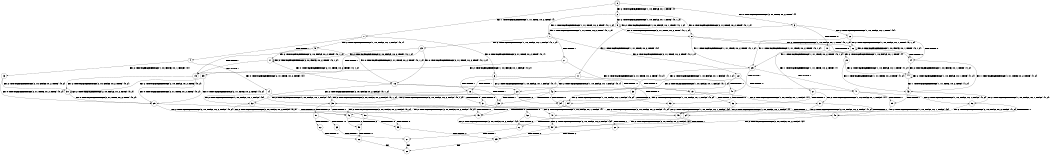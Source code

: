 digraph BCG {
size = "7, 10.5";
center = TRUE;
node [shape = circle];
0 [peripheries = 2];
0 -> 1 [label = "EX !1 !ATOMIC_EXCH_BRANCH (1, +1, TRUE, +0, 2, TRUE) !{}"];
0 -> 2 [label = "EX !2 !ATOMIC_EXCH_BRANCH (1, +0, FALSE, +0, 1, TRUE) !{}"];
0 -> 3 [label = "EX !0 !ATOMIC_EXCH_BRANCH (2, +1, TRUE, +0, 2, TRUE) !{}"];
1 -> 4 [label = "TERMINATE !1"];
1 -> 5 [label = "EX !2 !ATOMIC_EXCH_BRANCH (1, +0, FALSE, +0, 1, FALSE) !{0, 1}"];
1 -> 6 [label = "EX !0 !ATOMIC_EXCH_BRANCH (2, +1, TRUE, +0, 2, TRUE) !{0, 1}"];
2 -> 7 [label = "EX !1 !ATOMIC_EXCH_BRANCH (1, +1, TRUE, +0, 2, TRUE) !{0, 1, 2}"];
2 -> 8 [label = "EX !0 !ATOMIC_EXCH_BRANCH (2, +1, TRUE, +0, 2, TRUE) !{0, 1, 2}"];
2 -> 9 [label = "EX !2 !ATOMIC_EXCH_BRANCH (1, +0, FALSE, +0, 1, TRUE) !{0, 1, 2}"];
3 -> 10 [label = "TERMINATE !0"];
3 -> 11 [label = "EX !1 !ATOMIC_EXCH_BRANCH (1, +1, TRUE, +0, 2, TRUE) !{0}"];
3 -> 12 [label = "EX !2 !ATOMIC_EXCH_BRANCH (1, +0, FALSE, +0, 1, TRUE) !{0}"];
4 -> 13 [label = "EX !2 !ATOMIC_EXCH_BRANCH (1, +0, FALSE, +0, 1, FALSE) !{0}"];
4 -> 14 [label = "EX !0 !ATOMIC_EXCH_BRANCH (2, +1, TRUE, +0, 2, TRUE) !{0}"];
5 -> 15 [label = "TERMINATE !1"];
5 -> 16 [label = "EX !0 !ATOMIC_EXCH_BRANCH (2, +1, TRUE, +0, 2, TRUE) !{0, 1, 2}"];
5 -> 17 [label = "EX !2 !ATOMIC_EXCH_BRANCH (2, +0, FALSE, +0, 2, TRUE) !{0, 1, 2}"];
6 -> 18 [label = "TERMINATE !1"];
6 -> 19 [label = "TERMINATE !0"];
6 -> 20 [label = "EX !2 !ATOMIC_EXCH_BRANCH (1, +0, FALSE, +0, 1, FALSE) !{0, 1}"];
7 -> 21 [label = "TERMINATE !1"];
7 -> 22 [label = "EX !0 !ATOMIC_EXCH_BRANCH (2, +1, TRUE, +0, 2, TRUE) !{0, 1, 2}"];
7 -> 23 [label = "EX !2 !ATOMIC_EXCH_BRANCH (1, +0, FALSE, +0, 1, FALSE) !{0, 1, 2}"];
8 -> 24 [label = "TERMINATE !0"];
8 -> 25 [label = "EX !1 !ATOMIC_EXCH_BRANCH (1, +1, TRUE, +0, 2, TRUE) !{0, 1, 2}"];
8 -> 26 [label = "EX !2 !ATOMIC_EXCH_BRANCH (1, +0, FALSE, +0, 1, TRUE) !{0, 1, 2}"];
9 -> 7 [label = "EX !1 !ATOMIC_EXCH_BRANCH (1, +1, TRUE, +0, 2, TRUE) !{0, 1, 2}"];
9 -> 8 [label = "EX !0 !ATOMIC_EXCH_BRANCH (2, +1, TRUE, +0, 2, TRUE) !{0, 1, 2}"];
9 -> 9 [label = "EX !2 !ATOMIC_EXCH_BRANCH (1, +0, FALSE, +0, 1, TRUE) !{0, 1, 2}"];
10 -> 27 [label = "EX !1 !ATOMIC_EXCH_BRANCH (1, +1, TRUE, +0, 2, TRUE) !{}"];
10 -> 28 [label = "EX !2 !ATOMIC_EXCH_BRANCH (1, +0, FALSE, +0, 1, TRUE) !{}"];
11 -> 18 [label = "TERMINATE !1"];
11 -> 19 [label = "TERMINATE !0"];
11 -> 20 [label = "EX !2 !ATOMIC_EXCH_BRANCH (1, +0, FALSE, +0, 1, FALSE) !{0, 1}"];
12 -> 24 [label = "TERMINATE !0"];
12 -> 25 [label = "EX !1 !ATOMIC_EXCH_BRANCH (1, +1, TRUE, +0, 2, TRUE) !{0, 1, 2}"];
12 -> 26 [label = "EX !2 !ATOMIC_EXCH_BRANCH (1, +0, FALSE, +0, 1, TRUE) !{0, 1, 2}"];
13 -> 29 [label = "EX !0 !ATOMIC_EXCH_BRANCH (2, +1, TRUE, +0, 2, TRUE) !{0, 2}"];
13 -> 30 [label = "EX !2 !ATOMIC_EXCH_BRANCH (2, +0, FALSE, +0, 2, TRUE) !{0, 2}"];
14 -> 31 [label = "TERMINATE !0"];
14 -> 32 [label = "EX !2 !ATOMIC_EXCH_BRANCH (1, +0, FALSE, +0, 1, FALSE) !{0}"];
15 -> 29 [label = "EX !0 !ATOMIC_EXCH_BRANCH (2, +1, TRUE, +0, 2, TRUE) !{0, 2}"];
15 -> 30 [label = "EX !2 !ATOMIC_EXCH_BRANCH (2, +0, FALSE, +0, 2, TRUE) !{0, 2}"];
16 -> 33 [label = "TERMINATE !1"];
16 -> 34 [label = "TERMINATE !0"];
16 -> 35 [label = "EX !2 !ATOMIC_EXCH_BRANCH (2, +0, FALSE, +0, 2, FALSE) !{0, 1, 2}"];
17 -> 15 [label = "TERMINATE !1"];
17 -> 16 [label = "EX !0 !ATOMIC_EXCH_BRANCH (2, +1, TRUE, +0, 2, TRUE) !{0, 1, 2}"];
17 -> 17 [label = "EX !2 !ATOMIC_EXCH_BRANCH (2, +0, FALSE, +0, 2, TRUE) !{0, 1, 2}"];
18 -> 31 [label = "TERMINATE !0"];
18 -> 32 [label = "EX !2 !ATOMIC_EXCH_BRANCH (1, +0, FALSE, +0, 1, FALSE) !{0}"];
19 -> 36 [label = "TERMINATE !1"];
19 -> 37 [label = "EX !2 !ATOMIC_EXCH_BRANCH (1, +0, FALSE, +0, 1, FALSE) !{1}"];
20 -> 33 [label = "TERMINATE !1"];
20 -> 34 [label = "TERMINATE !0"];
20 -> 35 [label = "EX !2 !ATOMIC_EXCH_BRANCH (2, +0, FALSE, +0, 2, FALSE) !{0, 1, 2}"];
21 -> 38 [label = "EX !0 !ATOMIC_EXCH_BRANCH (2, +1, TRUE, +0, 2, TRUE) !{0, 2}"];
21 -> 39 [label = "EX !2 !ATOMIC_EXCH_BRANCH (1, +0, FALSE, +0, 1, FALSE) !{0, 2}"];
22 -> 40 [label = "TERMINATE !1"];
22 -> 41 [label = "TERMINATE !0"];
22 -> 42 [label = "EX !2 !ATOMIC_EXCH_BRANCH (1, +0, FALSE, +0, 1, FALSE) !{0, 1, 2}"];
23 -> 15 [label = "TERMINATE !1"];
23 -> 16 [label = "EX !0 !ATOMIC_EXCH_BRANCH (2, +1, TRUE, +0, 2, TRUE) !{0, 1, 2}"];
23 -> 17 [label = "EX !2 !ATOMIC_EXCH_BRANCH (2, +0, FALSE, +0, 2, TRUE) !{0, 1, 2}"];
24 -> 43 [label = "EX !1 !ATOMIC_EXCH_BRANCH (1, +1, TRUE, +0, 2, TRUE) !{1, 2}"];
24 -> 44 [label = "EX !2 !ATOMIC_EXCH_BRANCH (1, +0, FALSE, +0, 1, TRUE) !{1, 2}"];
25 -> 40 [label = "TERMINATE !1"];
25 -> 41 [label = "TERMINATE !0"];
25 -> 42 [label = "EX !2 !ATOMIC_EXCH_BRANCH (1, +0, FALSE, +0, 1, FALSE) !{0, 1, 2}"];
26 -> 24 [label = "TERMINATE !0"];
26 -> 25 [label = "EX !1 !ATOMIC_EXCH_BRANCH (1, +1, TRUE, +0, 2, TRUE) !{0, 1, 2}"];
26 -> 26 [label = "EX !2 !ATOMIC_EXCH_BRANCH (1, +0, FALSE, +0, 1, TRUE) !{0, 1, 2}"];
27 -> 36 [label = "TERMINATE !1"];
27 -> 37 [label = "EX !2 !ATOMIC_EXCH_BRANCH (1, +0, FALSE, +0, 1, FALSE) !{1}"];
28 -> 43 [label = "EX !1 !ATOMIC_EXCH_BRANCH (1, +1, TRUE, +0, 2, TRUE) !{1, 2}"];
28 -> 44 [label = "EX !2 !ATOMIC_EXCH_BRANCH (1, +0, FALSE, +0, 1, TRUE) !{1, 2}"];
29 -> 45 [label = "TERMINATE !0"];
29 -> 46 [label = "EX !2 !ATOMIC_EXCH_BRANCH (2, +0, FALSE, +0, 2, FALSE) !{0, 2}"];
30 -> 29 [label = "EX !0 !ATOMIC_EXCH_BRANCH (2, +1, TRUE, +0, 2, TRUE) !{0, 2}"];
30 -> 30 [label = "EX !2 !ATOMIC_EXCH_BRANCH (2, +0, FALSE, +0, 2, TRUE) !{0, 2}"];
31 -> 47 [label = "EX !2 !ATOMIC_EXCH_BRANCH (1, +0, FALSE, +0, 1, FALSE) !{}"];
32 -> 45 [label = "TERMINATE !0"];
32 -> 46 [label = "EX !2 !ATOMIC_EXCH_BRANCH (2, +0, FALSE, +0, 2, FALSE) !{0, 2}"];
33 -> 45 [label = "TERMINATE !0"];
33 -> 46 [label = "EX !2 !ATOMIC_EXCH_BRANCH (2, +0, FALSE, +0, 2, FALSE) !{0, 2}"];
34 -> 48 [label = "TERMINATE !1"];
34 -> 49 [label = "EX !2 !ATOMIC_EXCH_BRANCH (2, +0, FALSE, +0, 2, FALSE) !{1, 2}"];
35 -> 50 [label = "TERMINATE !1"];
35 -> 51 [label = "TERMINATE !2"];
35 -> 52 [label = "TERMINATE !0"];
36 -> 47 [label = "EX !2 !ATOMIC_EXCH_BRANCH (1, +0, FALSE, +0, 1, FALSE) !{}"];
37 -> 48 [label = "TERMINATE !1"];
37 -> 49 [label = "EX !2 !ATOMIC_EXCH_BRANCH (2, +0, FALSE, +0, 2, FALSE) !{1, 2}"];
38 -> 53 [label = "TERMINATE !0"];
38 -> 54 [label = "EX !2 !ATOMIC_EXCH_BRANCH (1, +0, FALSE, +0, 1, FALSE) !{0, 2}"];
39 -> 29 [label = "EX !0 !ATOMIC_EXCH_BRANCH (2, +1, TRUE, +0, 2, TRUE) !{0, 2}"];
39 -> 30 [label = "EX !2 !ATOMIC_EXCH_BRANCH (2, +0, FALSE, +0, 2, TRUE) !{0, 2}"];
40 -> 53 [label = "TERMINATE !0"];
40 -> 54 [label = "EX !2 !ATOMIC_EXCH_BRANCH (1, +0, FALSE, +0, 1, FALSE) !{0, 2}"];
41 -> 55 [label = "TERMINATE !1"];
41 -> 56 [label = "EX !2 !ATOMIC_EXCH_BRANCH (1, +0, FALSE, +0, 1, FALSE) !{1, 2}"];
42 -> 33 [label = "TERMINATE !1"];
42 -> 34 [label = "TERMINATE !0"];
42 -> 35 [label = "EX !2 !ATOMIC_EXCH_BRANCH (2, +0, FALSE, +0, 2, FALSE) !{0, 1, 2}"];
43 -> 55 [label = "TERMINATE !1"];
43 -> 56 [label = "EX !2 !ATOMIC_EXCH_BRANCH (1, +0, FALSE, +0, 1, FALSE) !{1, 2}"];
44 -> 43 [label = "EX !1 !ATOMIC_EXCH_BRANCH (1, +1, TRUE, +0, 2, TRUE) !{1, 2}"];
44 -> 44 [label = "EX !2 !ATOMIC_EXCH_BRANCH (1, +0, FALSE, +0, 1, TRUE) !{1, 2}"];
45 -> 57 [label = "EX !2 !ATOMIC_EXCH_BRANCH (2, +0, FALSE, +0, 2, FALSE) !{2}"];
46 -> 58 [label = "TERMINATE !2"];
46 -> 59 [label = "TERMINATE !0"];
47 -> 57 [label = "EX !2 !ATOMIC_EXCH_BRANCH (2, +0, FALSE, +0, 2, FALSE) !{2}"];
48 -> 57 [label = "EX !2 !ATOMIC_EXCH_BRANCH (2, +0, FALSE, +0, 2, FALSE) !{2}"];
49 -> 60 [label = "TERMINATE !1"];
49 -> 61 [label = "TERMINATE !2"];
50 -> 58 [label = "TERMINATE !2"];
50 -> 59 [label = "TERMINATE !0"];
51 -> 62 [label = "TERMINATE !1"];
51 -> 63 [label = "TERMINATE !0"];
52 -> 60 [label = "TERMINATE !1"];
52 -> 61 [label = "TERMINATE !2"];
53 -> 64 [label = "EX !2 !ATOMIC_EXCH_BRANCH (1, +0, FALSE, +0, 1, FALSE) !{2}"];
54 -> 45 [label = "TERMINATE !0"];
54 -> 46 [label = "EX !2 !ATOMIC_EXCH_BRANCH (2, +0, FALSE, +0, 2, FALSE) !{0, 2}"];
55 -> 64 [label = "EX !2 !ATOMIC_EXCH_BRANCH (1, +0, FALSE, +0, 1, FALSE) !{2}"];
56 -> 48 [label = "TERMINATE !1"];
56 -> 49 [label = "EX !2 !ATOMIC_EXCH_BRANCH (2, +0, FALSE, +0, 2, FALSE) !{1, 2}"];
57 -> 65 [label = "TERMINATE !2"];
58 -> 66 [label = "TERMINATE !0"];
59 -> 65 [label = "TERMINATE !2"];
60 -> 65 [label = "TERMINATE !2"];
61 -> 67 [label = "TERMINATE !1"];
62 -> 66 [label = "TERMINATE !0"];
63 -> 67 [label = "TERMINATE !1"];
64 -> 57 [label = "EX !2 !ATOMIC_EXCH_BRANCH (2, +0, FALSE, +0, 2, FALSE) !{2}"];
65 -> 68 [label = "exit"];
66 -> 68 [label = "exit"];
67 -> 68 [label = "exit"];
}
